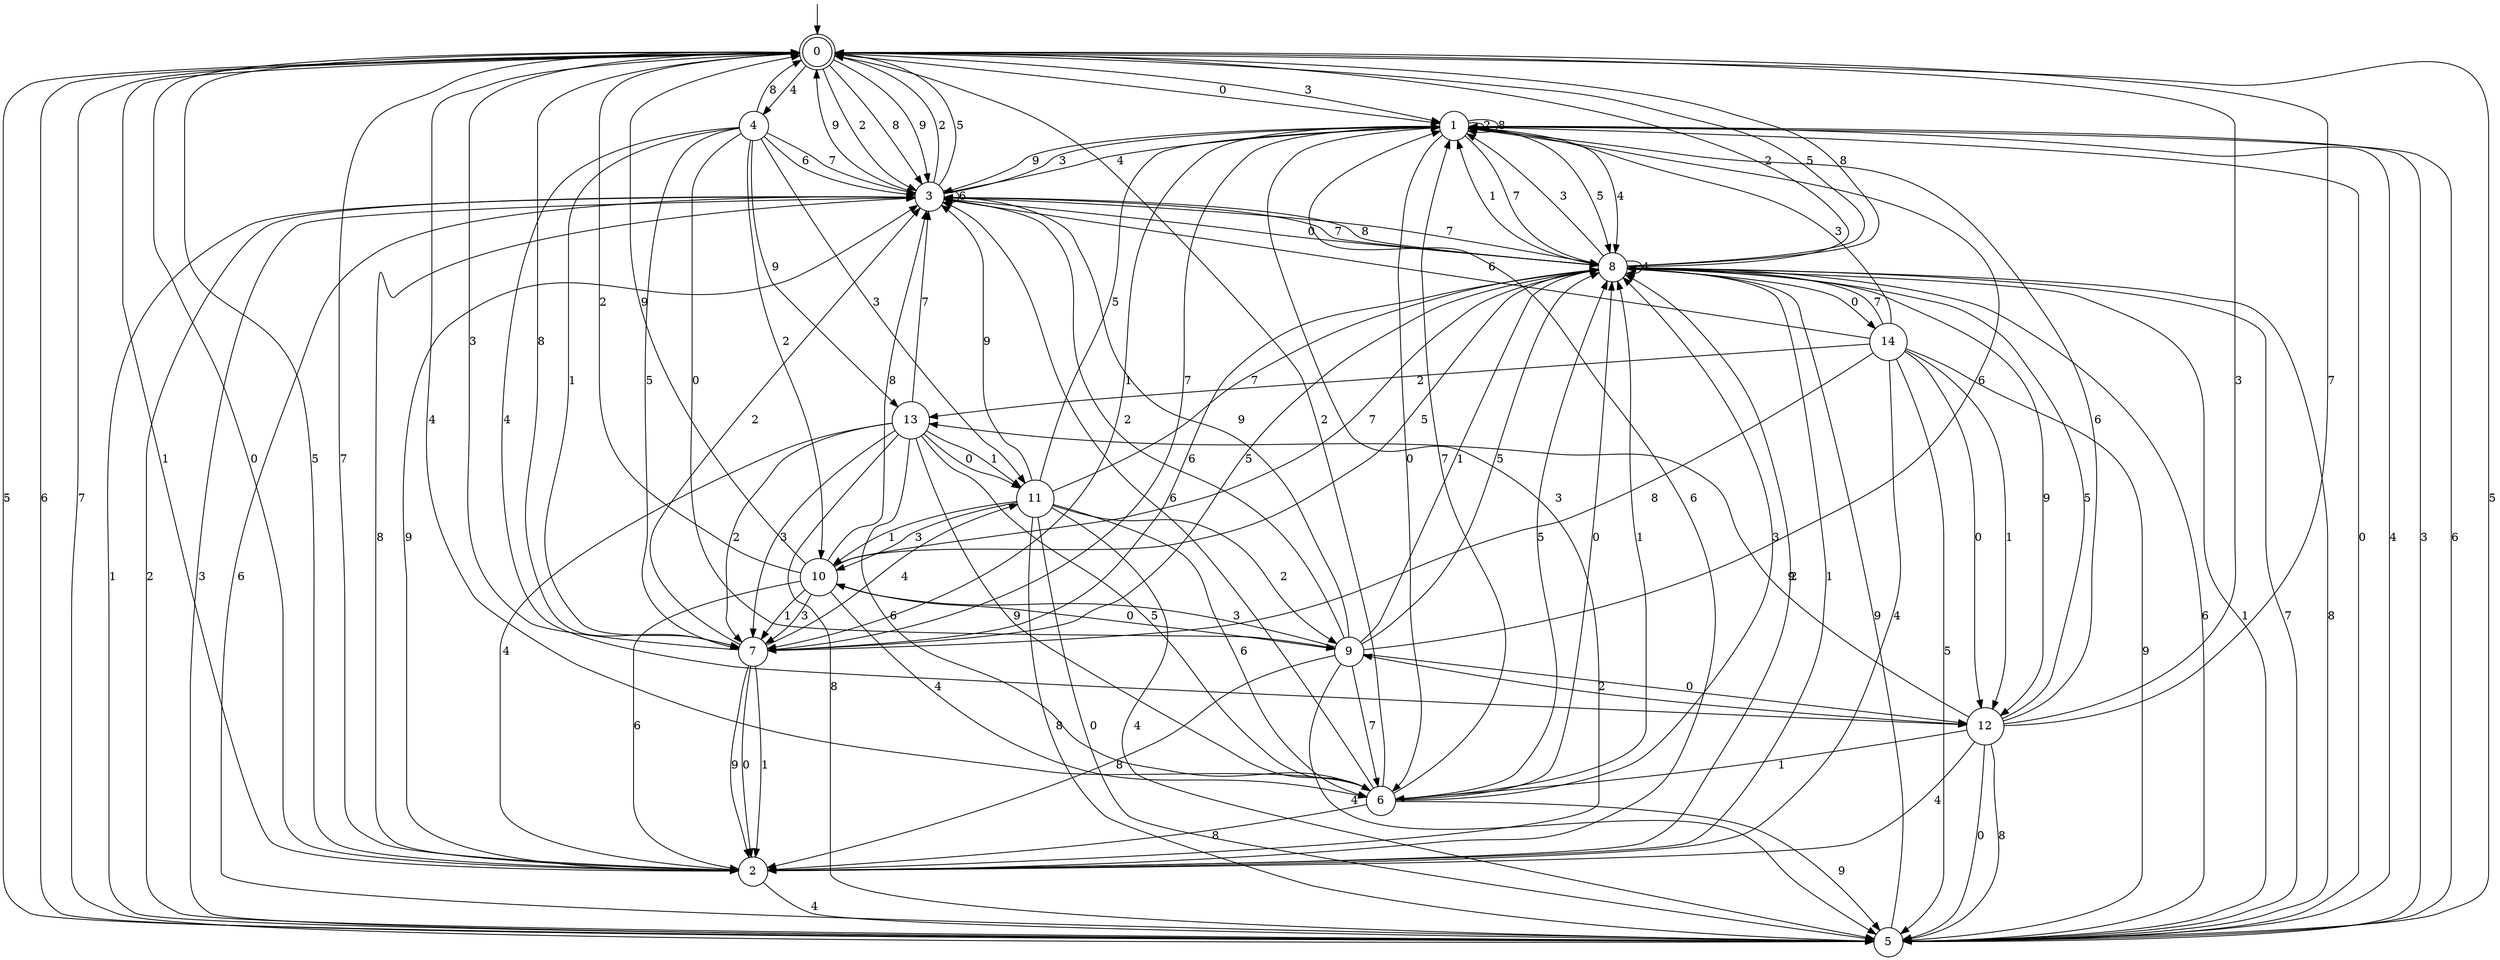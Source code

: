 digraph g {

	s0 [shape="doublecircle" label="0"];
	s1 [shape="circle" label="1"];
	s2 [shape="circle" label="2"];
	s3 [shape="circle" label="3"];
	s4 [shape="circle" label="4"];
	s5 [shape="circle" label="5"];
	s6 [shape="circle" label="6"];
	s7 [shape="circle" label="7"];
	s8 [shape="circle" label="8"];
	s9 [shape="circle" label="9"];
	s10 [shape="circle" label="10"];
	s11 [shape="circle" label="11"];
	s12 [shape="circle" label="12"];
	s13 [shape="circle" label="13"];
	s14 [shape="circle" label="14"];
	s0 -> s1 [label="0"];
	s0 -> s2 [label="1"];
	s0 -> s3 [label="2"];
	s0 -> s1 [label="3"];
	s0 -> s4 [label="4"];
	s0 -> s5 [label="5"];
	s0 -> s5 [label="6"];
	s0 -> s5 [label="7"];
	s0 -> s3 [label="8"];
	s0 -> s3 [label="9"];
	s1 -> s6 [label="0"];
	s1 -> s7 [label="1"];
	s1 -> s1 [label="2"];
	s1 -> s5 [label="3"];
	s1 -> s8 [label="4"];
	s1 -> s8 [label="5"];
	s1 -> s5 [label="6"];
	s1 -> s8 [label="7"];
	s1 -> s1 [label="8"];
	s1 -> s3 [label="9"];
	s2 -> s0 [label="0"];
	s2 -> s8 [label="1"];
	s2 -> s8 [label="2"];
	s2 -> s1 [label="3"];
	s2 -> s5 [label="4"];
	s2 -> s0 [label="5"];
	s2 -> s1 [label="6"];
	s2 -> s0 [label="7"];
	s2 -> s3 [label="8"];
	s2 -> s3 [label="9"];
	s3 -> s8 [label="0"];
	s3 -> s5 [label="1"];
	s3 -> s0 [label="2"];
	s3 -> s1 [label="3"];
	s3 -> s1 [label="4"];
	s3 -> s0 [label="5"];
	s3 -> s3 [label="6"];
	s3 -> s8 [label="7"];
	s3 -> s8 [label="8"];
	s3 -> s0 [label="9"];
	s4 -> s9 [label="0"];
	s4 -> s7 [label="1"];
	s4 -> s10 [label="2"];
	s4 -> s11 [label="3"];
	s4 -> s12 [label="4"];
	s4 -> s7 [label="5"];
	s4 -> s3 [label="6"];
	s4 -> s3 [label="7"];
	s4 -> s0 [label="8"];
	s4 -> s13 [label="9"];
	s5 -> s1 [label="0"];
	s5 -> s8 [label="1"];
	s5 -> s3 [label="2"];
	s5 -> s3 [label="3"];
	s5 -> s1 [label="4"];
	s5 -> s0 [label="5"];
	s5 -> s3 [label="6"];
	s5 -> s8 [label="7"];
	s5 -> s8 [label="8"];
	s5 -> s8 [label="9"];
	s6 -> s8 [label="0"];
	s6 -> s8 [label="1"];
	s6 -> s0 [label="2"];
	s6 -> s8 [label="3"];
	s6 -> s0 [label="4"];
	s6 -> s8 [label="5"];
	s6 -> s3 [label="6"];
	s6 -> s1 [label="7"];
	s6 -> s2 [label="8"];
	s6 -> s5 [label="9"];
	s7 -> s2 [label="0"];
	s7 -> s2 [label="1"];
	s7 -> s3 [label="2"];
	s7 -> s0 [label="3"];
	s7 -> s11 [label="4"];
	s7 -> s8 [label="5"];
	s7 -> s8 [label="6"];
	s7 -> s1 [label="7"];
	s7 -> s0 [label="8"];
	s7 -> s2 [label="9"];
	s8 -> s14 [label="0"];
	s8 -> s1 [label="1"];
	s8 -> s0 [label="2"];
	s8 -> s1 [label="3"];
	s8 -> s8 [label="4"];
	s8 -> s0 [label="5"];
	s8 -> s5 [label="6"];
	s8 -> s3 [label="7"];
	s8 -> s0 [label="8"];
	s8 -> s12 [label="9"];
	s9 -> s12 [label="0"];
	s9 -> s8 [label="1"];
	s9 -> s3 [label="2"];
	s9 -> s10 [label="3"];
	s9 -> s5 [label="4"];
	s9 -> s8 [label="5"];
	s9 -> s1 [label="6"];
	s9 -> s6 [label="7"];
	s9 -> s2 [label="8"];
	s9 -> s3 [label="9"];
	s10 -> s9 [label="0"];
	s10 -> s7 [label="1"];
	s10 -> s0 [label="2"];
	s10 -> s7 [label="3"];
	s10 -> s6 [label="4"];
	s10 -> s8 [label="5"];
	s10 -> s2 [label="6"];
	s10 -> s8 [label="7"];
	s10 -> s3 [label="8"];
	s10 -> s0 [label="9"];
	s11 -> s5 [label="0"];
	s11 -> s10 [label="1"];
	s11 -> s9 [label="2"];
	s11 -> s10 [label="3"];
	s11 -> s5 [label="4"];
	s11 -> s1 [label="5"];
	s11 -> s6 [label="6"];
	s11 -> s8 [label="7"];
	s11 -> s5 [label="8"];
	s11 -> s3 [label="9"];
	s12 -> s5 [label="0"];
	s12 -> s6 [label="1"];
	s12 -> s9 [label="2"];
	s12 -> s0 [label="3"];
	s12 -> s2 [label="4"];
	s12 -> s8 [label="5"];
	s12 -> s1 [label="6"];
	s12 -> s0 [label="7"];
	s12 -> s5 [label="8"];
	s12 -> s13 [label="9"];
	s13 -> s11 [label="0"];
	s13 -> s11 [label="1"];
	s13 -> s7 [label="2"];
	s13 -> s7 [label="3"];
	s13 -> s2 [label="4"];
	s13 -> s6 [label="5"];
	s13 -> s6 [label="6"];
	s13 -> s3 [label="7"];
	s13 -> s5 [label="8"];
	s13 -> s6 [label="9"];
	s14 -> s12 [label="0"];
	s14 -> s12 [label="1"];
	s14 -> s13 [label="2"];
	s14 -> s1 [label="3"];
	s14 -> s2 [label="4"];
	s14 -> s5 [label="5"];
	s14 -> s3 [label="6"];
	s14 -> s8 [label="7"];
	s14 -> s7 [label="8"];
	s14 -> s5 [label="9"];

__start0 [label="" shape="none" width="0" height="0"];
__start0 -> s0;

}
